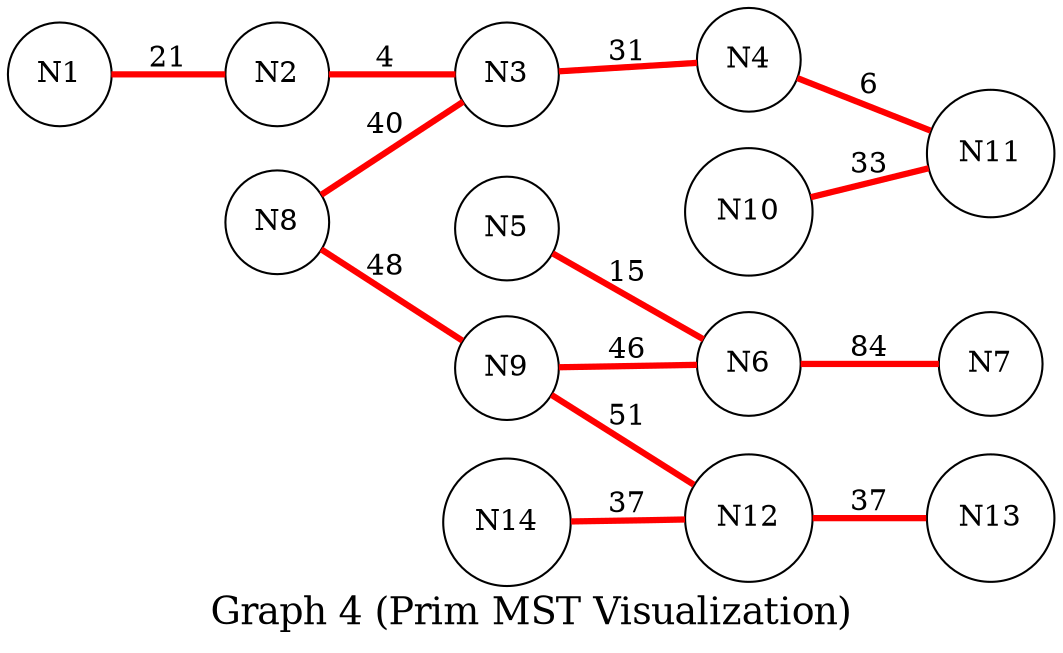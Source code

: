graph G4 {
  label="Graph 4 (Prim MST Visualization)";
  fontsize=18;
  rankdir=LR;
  node [shape=circle];
  N1 -- N2 [label="21", color="red", penwidth=3.0];
  N2 -- N3 [label="4", color="red", penwidth=3.0];
  N3 -- N4 [label="31", color="red", penwidth=3.0];
  N4 -- N11 [label="6", color="red", penwidth=3.0];
  N10 -- N11 [label="33", color="red", penwidth=3.0];
  N8 -- N3 [label="40", color="red", penwidth=3.0];
  N8 -- N9 [label="48", color="red", penwidth=3.0];
  N9 -- N6 [label="46", color="red", penwidth=3.0];
  N5 -- N6 [label="15", color="red", penwidth=3.0];
  N9 -- N12 [label="51", color="red", penwidth=3.0];
  N12 -- N13 [label="37", color="red", penwidth=3.0];
  N14 -- N12 [label="37", color="red", penwidth=3.0];
  N6 -- N7 [label="84", color="red", penwidth=3.0];
}
